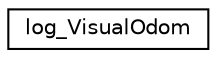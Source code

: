 digraph "Graphical Class Hierarchy"
{
 // INTERACTIVE_SVG=YES
  edge [fontname="Helvetica",fontsize="10",labelfontname="Helvetica",labelfontsize="10"];
  node [fontname="Helvetica",fontsize="10",shape=record];
  rankdir="LR";
  Node1 [label="log_VisualOdom",height=0.2,width=0.4,color="black", fillcolor="white", style="filled",URL="$structlog__VisualOdom.html"];
}
